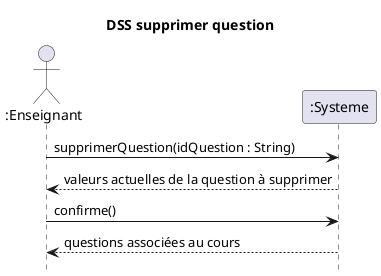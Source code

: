 @startuml DSS_Supprimer_Question
title DSS supprimer question
hide footbox
actor ":Enseignant" as professeur
participant ":Systeme" as systeme

professeur ->  systeme : supprimerQuestion(idQuestion : String)
professeur <-- systeme : valeurs actuelles de la question à supprimer
professeur -> systeme : confirme()
professeur <-- systeme : questions associées au cours

@enduml